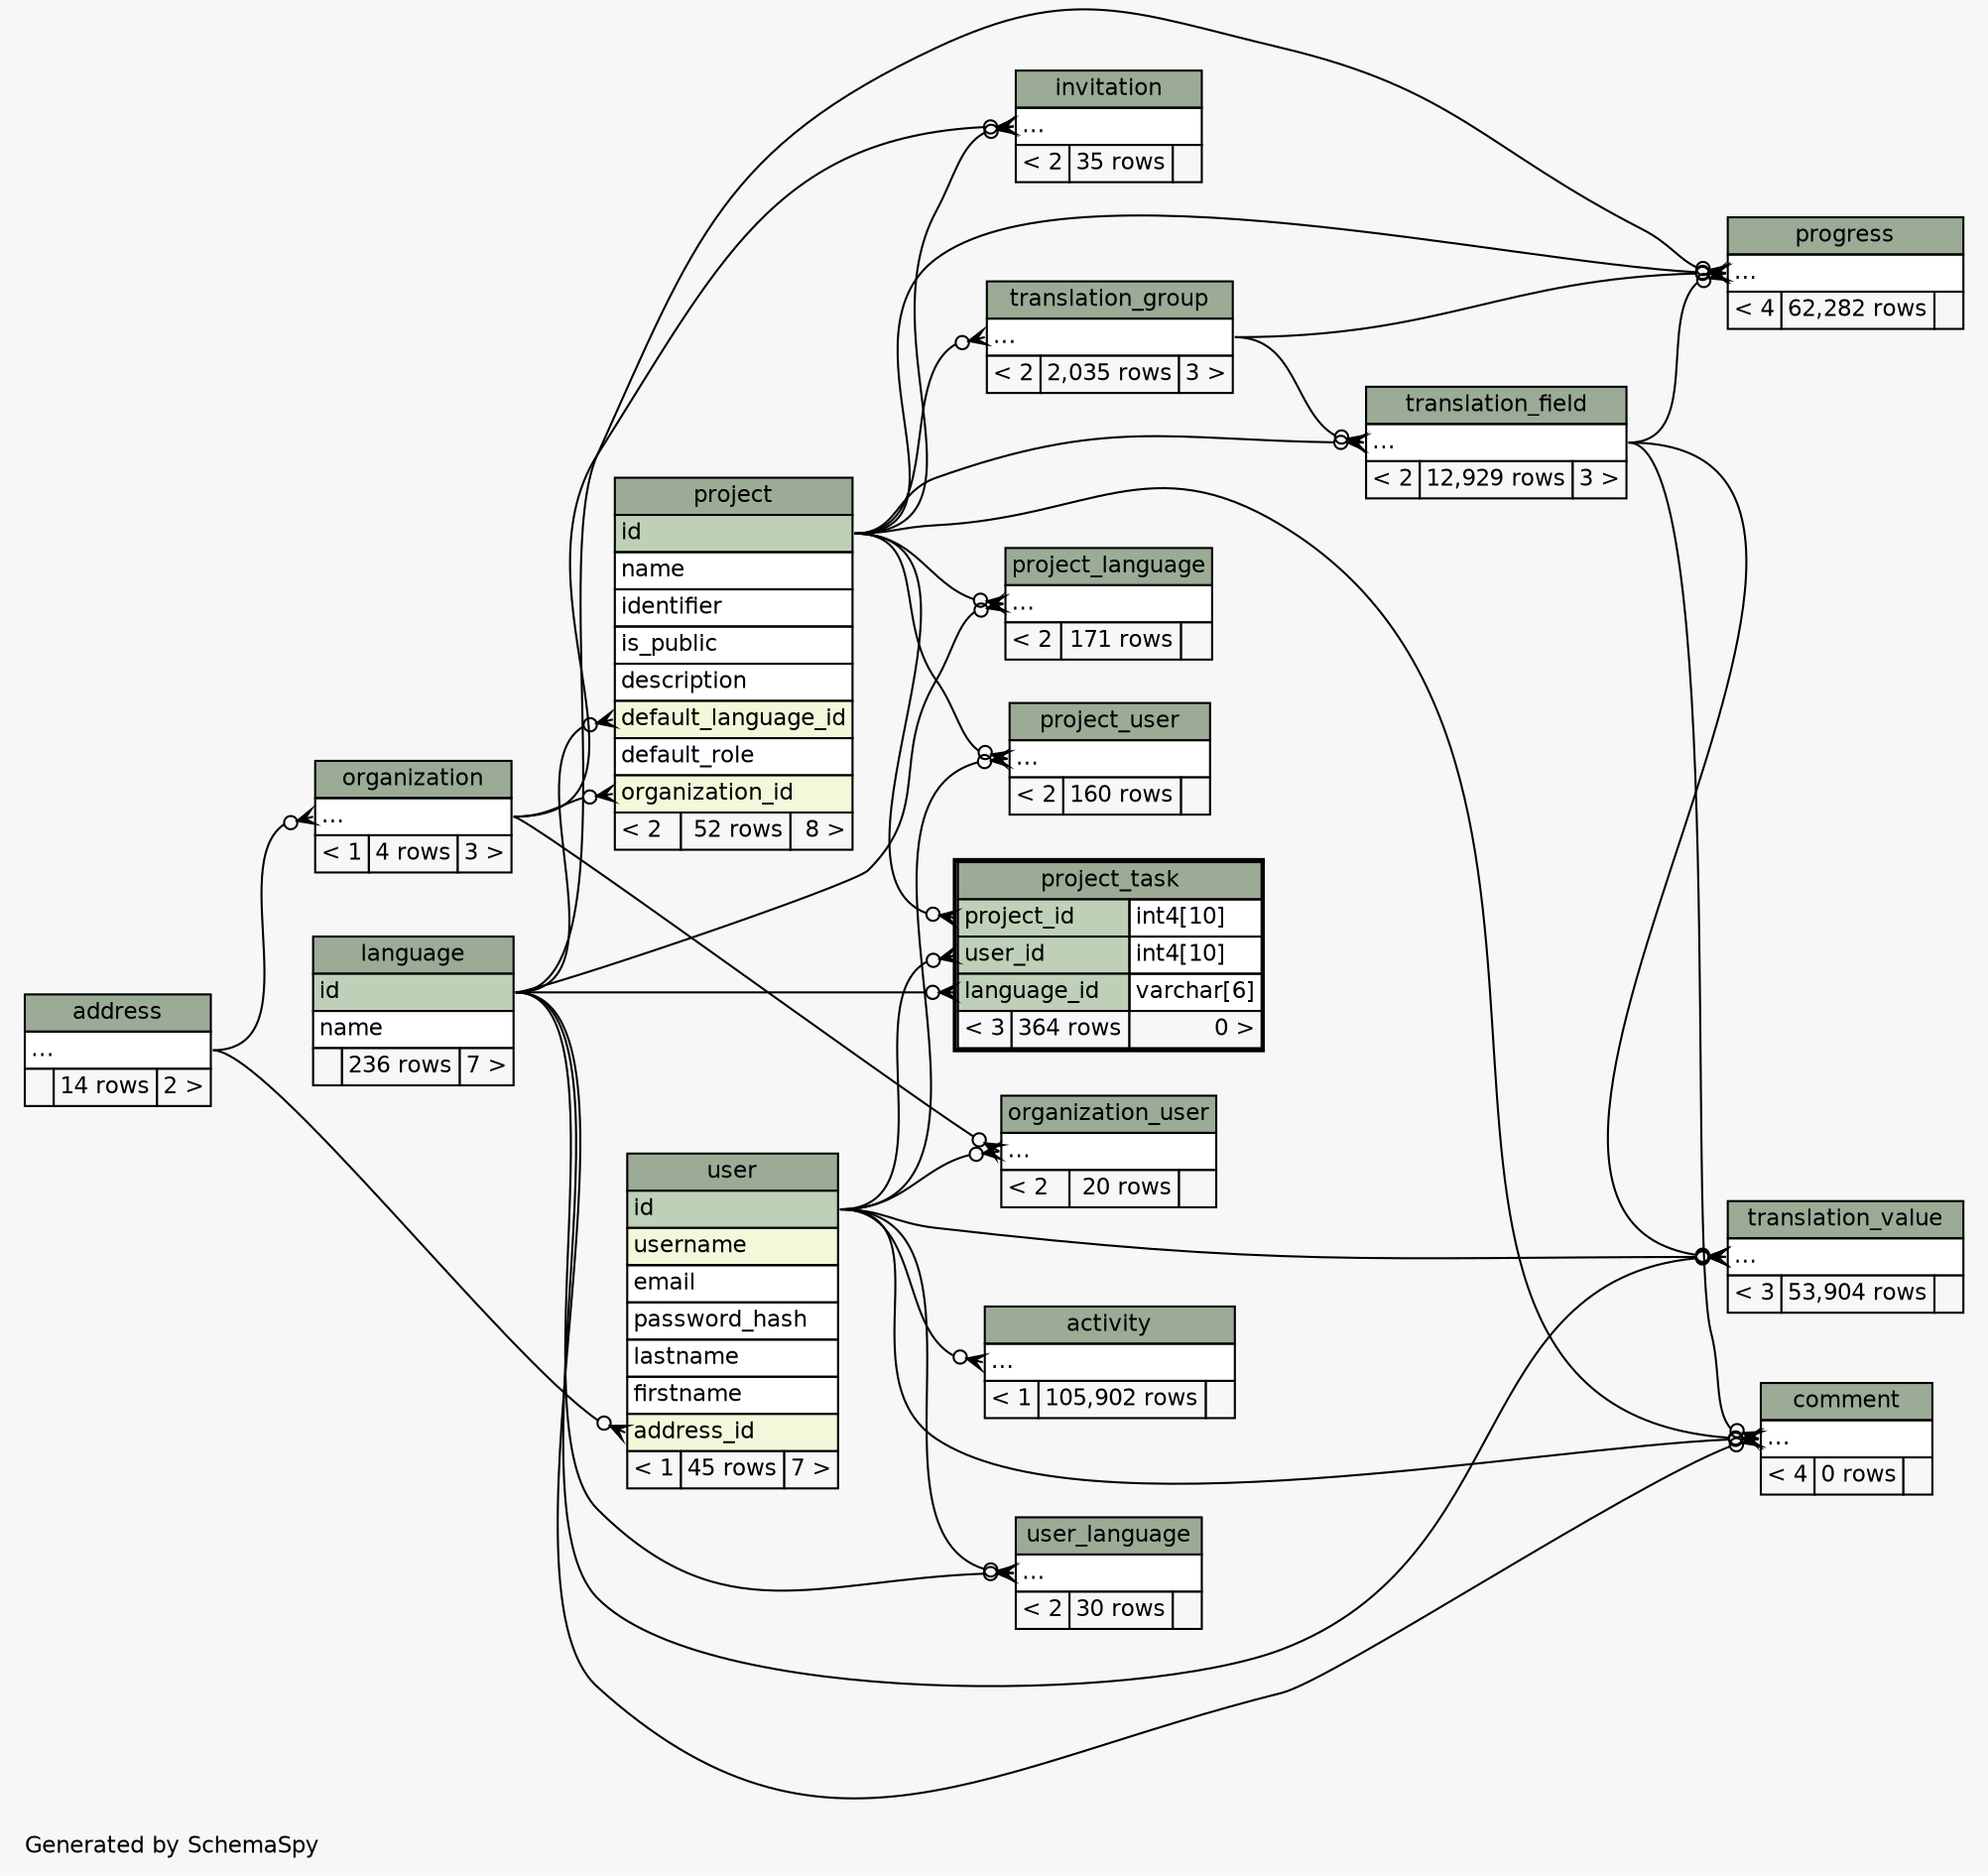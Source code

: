 // dot 2.38.0 on Mac OS X 10.11.3
// SchemaSpy rev 590
digraph "twoDegreesRelationshipsDiagram" {
  graph [
    rankdir="RL"
    bgcolor="#f7f7f7"
    label="\nGenerated by SchemaSpy"
    labeljust="l"
    nodesep="0.18"
    ranksep="0.46"
    fontname="Helvetica"
    fontsize="11"
  ];
  node [
    fontname="Helvetica"
    fontsize="11"
    shape="plaintext"
  ];
  edge [
    arrowsize="0.8"
  ];
  "activity":"elipses":w -> "user":"id":e [arrowhead=none dir=back arrowtail=crowodot];
  "comment":"elipses":w -> "language":"id":e [arrowhead=none dir=back arrowtail=crowodot];
  "comment":"elipses":w -> "project":"id":e [arrowhead=none dir=back arrowtail=crowodot];
  "comment":"elipses":w -> "translation_field":"elipses":e [arrowhead=none dir=back arrowtail=crowodot];
  "comment":"elipses":w -> "user":"id":e [arrowhead=none dir=back arrowtail=crowodot];
  "invitation":"elipses":w -> "organization":"elipses":e [arrowhead=none dir=back arrowtail=crowodot];
  "invitation":"elipses":w -> "project":"id":e [arrowhead=none dir=back arrowtail=crowodot];
  "organization":"elipses":w -> "address":"elipses":e [arrowhead=none dir=back arrowtail=crowodot];
  "organization_user":"elipses":w -> "organization":"elipses":e [arrowhead=none dir=back arrowtail=crowodot];
  "organization_user":"elipses":w -> "user":"id":e [arrowhead=none dir=back arrowtail=crowodot];
  "progress":"elipses":w -> "language":"id":e [arrowhead=none dir=back arrowtail=crowodot];
  "progress":"elipses":w -> "project":"id":e [arrowhead=none dir=back arrowtail=crowodot];
  "progress":"elipses":w -> "translation_field":"elipses":e [arrowhead=none dir=back arrowtail=crowodot];
  "progress":"elipses":w -> "translation_group":"elipses":e [arrowhead=none dir=back arrowtail=crowodot];
  "project":"default_language_id":w -> "language":"id":e [arrowhead=none dir=back arrowtail=crowodot];
  "project":"organization_id":w -> "organization":"elipses":e [arrowhead=none dir=back arrowtail=crowodot];
  "project_language":"elipses":w -> "language":"id":e [arrowhead=none dir=back arrowtail=crowodot];
  "project_language":"elipses":w -> "project":"id":e [arrowhead=none dir=back arrowtail=crowodot];
  "project_task":"language_id":w -> "language":"id":e [arrowhead=none dir=back arrowtail=crowodot];
  "project_task":"project_id":w -> "project":"id":e [arrowhead=none dir=back arrowtail=crowodot];
  "project_task":"user_id":w -> "user":"id":e [arrowhead=none dir=back arrowtail=crowodot];
  "project_user":"elipses":w -> "project":"id":e [arrowhead=none dir=back arrowtail=crowodot];
  "project_user":"elipses":w -> "user":"id":e [arrowhead=none dir=back arrowtail=crowodot];
  "translation_field":"elipses":w -> "project":"id":e [arrowhead=none dir=back arrowtail=crowodot];
  "translation_field":"elipses":w -> "translation_group":"elipses":e [arrowhead=none dir=back arrowtail=crowodot];
  "translation_group":"elipses":w -> "project":"id":e [arrowhead=none dir=back arrowtail=crowodot];
  "translation_value":"elipses":w -> "language":"id":e [arrowhead=none dir=back arrowtail=crowodot];
  "translation_value":"elipses":w -> "translation_field":"elipses":e [arrowhead=none dir=back arrowtail=crowodot];
  "translation_value":"elipses":w -> "user":"id":e [arrowhead=none dir=back arrowtail=crowodot];
  "user":"address_id":w -> "address":"elipses":e [arrowhead=none dir=back arrowtail=crowodot];
  "user_language":"elipses":w -> "language":"id":e [arrowhead=none dir=back arrowtail=crowodot];
  "user_language":"elipses":w -> "user":"id":e [arrowhead=none dir=back arrowtail=crowodot];
  "activity" [
    label=<
    <TABLE BORDER="0" CELLBORDER="1" CELLSPACING="0" BGCOLOR="#ffffff">
      <TR><TD COLSPAN="3" BGCOLOR="#9bab96" ALIGN="CENTER">activity</TD></TR>
      <TR><TD PORT="elipses" COLSPAN="3" ALIGN="LEFT">...</TD></TR>
      <TR><TD ALIGN="LEFT" BGCOLOR="#f7f7f7">&lt; 1</TD><TD ALIGN="RIGHT" BGCOLOR="#f7f7f7">105,902 rows</TD><TD ALIGN="RIGHT" BGCOLOR="#f7f7f7">  </TD></TR>
    </TABLE>>
    URL="activity.html"
    tooltip="activity"
  ];
  "address" [
    label=<
    <TABLE BORDER="0" CELLBORDER="1" CELLSPACING="0" BGCOLOR="#ffffff">
      <TR><TD COLSPAN="3" BGCOLOR="#9bab96" ALIGN="CENTER">address</TD></TR>
      <TR><TD PORT="elipses" COLSPAN="3" ALIGN="LEFT">...</TD></TR>
      <TR><TD ALIGN="LEFT" BGCOLOR="#f7f7f7">  </TD><TD ALIGN="RIGHT" BGCOLOR="#f7f7f7">14 rows</TD><TD ALIGN="RIGHT" BGCOLOR="#f7f7f7">2 &gt;</TD></TR>
    </TABLE>>
    URL="address.html"
    tooltip="address"
  ];
  "comment" [
    label=<
    <TABLE BORDER="0" CELLBORDER="1" CELLSPACING="0" BGCOLOR="#ffffff">
      <TR><TD COLSPAN="3" BGCOLOR="#9bab96" ALIGN="CENTER">comment</TD></TR>
      <TR><TD PORT="elipses" COLSPAN="3" ALIGN="LEFT">...</TD></TR>
      <TR><TD ALIGN="LEFT" BGCOLOR="#f7f7f7">&lt; 4</TD><TD ALIGN="RIGHT" BGCOLOR="#f7f7f7">0 rows</TD><TD ALIGN="RIGHT" BGCOLOR="#f7f7f7">  </TD></TR>
    </TABLE>>
    URL="comment.html"
    tooltip="comment"
  ];
  "invitation" [
    label=<
    <TABLE BORDER="0" CELLBORDER="1" CELLSPACING="0" BGCOLOR="#ffffff">
      <TR><TD COLSPAN="3" BGCOLOR="#9bab96" ALIGN="CENTER">invitation</TD></TR>
      <TR><TD PORT="elipses" COLSPAN="3" ALIGN="LEFT">...</TD></TR>
      <TR><TD ALIGN="LEFT" BGCOLOR="#f7f7f7">&lt; 2</TD><TD ALIGN="RIGHT" BGCOLOR="#f7f7f7">35 rows</TD><TD ALIGN="RIGHT" BGCOLOR="#f7f7f7">  </TD></TR>
    </TABLE>>
    URL="invitation.html"
    tooltip="invitation"
  ];
  "language" [
    label=<
    <TABLE BORDER="0" CELLBORDER="1" CELLSPACING="0" BGCOLOR="#ffffff">
      <TR><TD COLSPAN="3" BGCOLOR="#9bab96" ALIGN="CENTER">language</TD></TR>
      <TR><TD PORT="id" COLSPAN="3" BGCOLOR="#bed1b8" ALIGN="LEFT">id</TD></TR>
      <TR><TD PORT="name" COLSPAN="3" ALIGN="LEFT">name</TD></TR>
      <TR><TD ALIGN="LEFT" BGCOLOR="#f7f7f7">  </TD><TD ALIGN="RIGHT" BGCOLOR="#f7f7f7">236 rows</TD><TD ALIGN="RIGHT" BGCOLOR="#f7f7f7">7 &gt;</TD></TR>
    </TABLE>>
    URL="language.html"
    tooltip="language"
  ];
  "organization" [
    label=<
    <TABLE BORDER="0" CELLBORDER="1" CELLSPACING="0" BGCOLOR="#ffffff">
      <TR><TD COLSPAN="3" BGCOLOR="#9bab96" ALIGN="CENTER">organization</TD></TR>
      <TR><TD PORT="elipses" COLSPAN="3" ALIGN="LEFT">...</TD></TR>
      <TR><TD ALIGN="LEFT" BGCOLOR="#f7f7f7">&lt; 1</TD><TD ALIGN="RIGHT" BGCOLOR="#f7f7f7">4 rows</TD><TD ALIGN="RIGHT" BGCOLOR="#f7f7f7">3 &gt;</TD></TR>
    </TABLE>>
    URL="organization.html"
    tooltip="organization"
  ];
  "organization_user" [
    label=<
    <TABLE BORDER="0" CELLBORDER="1" CELLSPACING="0" BGCOLOR="#ffffff">
      <TR><TD COLSPAN="3" BGCOLOR="#9bab96" ALIGN="CENTER">organization_user</TD></TR>
      <TR><TD PORT="elipses" COLSPAN="3" ALIGN="LEFT">...</TD></TR>
      <TR><TD ALIGN="LEFT" BGCOLOR="#f7f7f7">&lt; 2</TD><TD ALIGN="RIGHT" BGCOLOR="#f7f7f7">20 rows</TD><TD ALIGN="RIGHT" BGCOLOR="#f7f7f7">  </TD></TR>
    </TABLE>>
    URL="organization_user.html"
    tooltip="organization_user"
  ];
  "progress" [
    label=<
    <TABLE BORDER="0" CELLBORDER="1" CELLSPACING="0" BGCOLOR="#ffffff">
      <TR><TD COLSPAN="3" BGCOLOR="#9bab96" ALIGN="CENTER">progress</TD></TR>
      <TR><TD PORT="elipses" COLSPAN="3" ALIGN="LEFT">...</TD></TR>
      <TR><TD ALIGN="LEFT" BGCOLOR="#f7f7f7">&lt; 4</TD><TD ALIGN="RIGHT" BGCOLOR="#f7f7f7">62,282 rows</TD><TD ALIGN="RIGHT" BGCOLOR="#f7f7f7">  </TD></TR>
    </TABLE>>
    URL="progress.html"
    tooltip="progress"
  ];
  "project" [
    label=<
    <TABLE BORDER="0" CELLBORDER="1" CELLSPACING="0" BGCOLOR="#ffffff">
      <TR><TD COLSPAN="3" BGCOLOR="#9bab96" ALIGN="CENTER">project</TD></TR>
      <TR><TD PORT="id" COLSPAN="3" BGCOLOR="#bed1b8" ALIGN="LEFT">id</TD></TR>
      <TR><TD PORT="name" COLSPAN="3" ALIGN="LEFT">name</TD></TR>
      <TR><TD PORT="identifier" COLSPAN="3" ALIGN="LEFT">identifier</TD></TR>
      <TR><TD PORT="is_public" COLSPAN="3" ALIGN="LEFT">is_public</TD></TR>
      <TR><TD PORT="description" COLSPAN="3" ALIGN="LEFT">description</TD></TR>
      <TR><TD PORT="default_language_id" COLSPAN="3" BGCOLOR="#f4f7da" ALIGN="LEFT">default_language_id</TD></TR>
      <TR><TD PORT="default_role" COLSPAN="3" ALIGN="LEFT">default_role</TD></TR>
      <TR><TD PORT="organization_id" COLSPAN="3" BGCOLOR="#f4f7da" ALIGN="LEFT">organization_id</TD></TR>
      <TR><TD ALIGN="LEFT" BGCOLOR="#f7f7f7">&lt; 2</TD><TD ALIGN="RIGHT" BGCOLOR="#f7f7f7">52 rows</TD><TD ALIGN="RIGHT" BGCOLOR="#f7f7f7">8 &gt;</TD></TR>
    </TABLE>>
    URL="project.html"
    tooltip="project"
  ];
  "project_language" [
    label=<
    <TABLE BORDER="0" CELLBORDER="1" CELLSPACING="0" BGCOLOR="#ffffff">
      <TR><TD COLSPAN="3" BGCOLOR="#9bab96" ALIGN="CENTER">project_language</TD></TR>
      <TR><TD PORT="elipses" COLSPAN="3" ALIGN="LEFT">...</TD></TR>
      <TR><TD ALIGN="LEFT" BGCOLOR="#f7f7f7">&lt; 2</TD><TD ALIGN="RIGHT" BGCOLOR="#f7f7f7">171 rows</TD><TD ALIGN="RIGHT" BGCOLOR="#f7f7f7">  </TD></TR>
    </TABLE>>
    URL="project_language.html"
    tooltip="project_language"
  ];
  "project_task" [
    label=<
    <TABLE BORDER="2" CELLBORDER="1" CELLSPACING="0" BGCOLOR="#ffffff">
      <TR><TD COLSPAN="3" BGCOLOR="#9bab96" ALIGN="CENTER">project_task</TD></TR>
      <TR><TD PORT="project_id" COLSPAN="2" BGCOLOR="#bed1b8" ALIGN="LEFT">project_id</TD><TD PORT="project_id.type" ALIGN="LEFT">int4[10]</TD></TR>
      <TR><TD PORT="user_id" COLSPAN="2" BGCOLOR="#bed1b8" ALIGN="LEFT">user_id</TD><TD PORT="user_id.type" ALIGN="LEFT">int4[10]</TD></TR>
      <TR><TD PORT="language_id" COLSPAN="2" BGCOLOR="#bed1b8" ALIGN="LEFT">language_id</TD><TD PORT="language_id.type" ALIGN="LEFT">varchar[6]</TD></TR>
      <TR><TD ALIGN="LEFT" BGCOLOR="#f7f7f7">&lt; 3</TD><TD ALIGN="RIGHT" BGCOLOR="#f7f7f7">364 rows</TD><TD ALIGN="RIGHT" BGCOLOR="#f7f7f7">0 &gt;</TD></TR>
    </TABLE>>
    URL="project_task.html"
    tooltip="project_task"
  ];
  "project_user" [
    label=<
    <TABLE BORDER="0" CELLBORDER="1" CELLSPACING="0" BGCOLOR="#ffffff">
      <TR><TD COLSPAN="3" BGCOLOR="#9bab96" ALIGN="CENTER">project_user</TD></TR>
      <TR><TD PORT="elipses" COLSPAN="3" ALIGN="LEFT">...</TD></TR>
      <TR><TD ALIGN="LEFT" BGCOLOR="#f7f7f7">&lt; 2</TD><TD ALIGN="RIGHT" BGCOLOR="#f7f7f7">160 rows</TD><TD ALIGN="RIGHT" BGCOLOR="#f7f7f7">  </TD></TR>
    </TABLE>>
    URL="project_user.html"
    tooltip="project_user"
  ];
  "translation_field" [
    label=<
    <TABLE BORDER="0" CELLBORDER="1" CELLSPACING="0" BGCOLOR="#ffffff">
      <TR><TD COLSPAN="3" BGCOLOR="#9bab96" ALIGN="CENTER">translation_field</TD></TR>
      <TR><TD PORT="elipses" COLSPAN="3" ALIGN="LEFT">...</TD></TR>
      <TR><TD ALIGN="LEFT" BGCOLOR="#f7f7f7">&lt; 2</TD><TD ALIGN="RIGHT" BGCOLOR="#f7f7f7">12,929 rows</TD><TD ALIGN="RIGHT" BGCOLOR="#f7f7f7">3 &gt;</TD></TR>
    </TABLE>>
    URL="translation_field.html"
    tooltip="translation_field"
  ];
  "translation_group" [
    label=<
    <TABLE BORDER="0" CELLBORDER="1" CELLSPACING="0" BGCOLOR="#ffffff">
      <TR><TD COLSPAN="3" BGCOLOR="#9bab96" ALIGN="CENTER">translation_group</TD></TR>
      <TR><TD PORT="elipses" COLSPAN="3" ALIGN="LEFT">...</TD></TR>
      <TR><TD ALIGN="LEFT" BGCOLOR="#f7f7f7">&lt; 2</TD><TD ALIGN="RIGHT" BGCOLOR="#f7f7f7">2,035 rows</TD><TD ALIGN="RIGHT" BGCOLOR="#f7f7f7">3 &gt;</TD></TR>
    </TABLE>>
    URL="translation_group.html"
    tooltip="translation_group"
  ];
  "translation_value" [
    label=<
    <TABLE BORDER="0" CELLBORDER="1" CELLSPACING="0" BGCOLOR="#ffffff">
      <TR><TD COLSPAN="3" BGCOLOR="#9bab96" ALIGN="CENTER">translation_value</TD></TR>
      <TR><TD PORT="elipses" COLSPAN="3" ALIGN="LEFT">...</TD></TR>
      <TR><TD ALIGN="LEFT" BGCOLOR="#f7f7f7">&lt; 3</TD><TD ALIGN="RIGHT" BGCOLOR="#f7f7f7">53,904 rows</TD><TD ALIGN="RIGHT" BGCOLOR="#f7f7f7">  </TD></TR>
    </TABLE>>
    URL="translation_value.html"
    tooltip="translation_value"
  ];
  "user" [
    label=<
    <TABLE BORDER="0" CELLBORDER="1" CELLSPACING="0" BGCOLOR="#ffffff">
      <TR><TD COLSPAN="3" BGCOLOR="#9bab96" ALIGN="CENTER">user</TD></TR>
      <TR><TD PORT="id" COLSPAN="3" BGCOLOR="#bed1b8" ALIGN="LEFT">id</TD></TR>
      <TR><TD PORT="username" COLSPAN="3" BGCOLOR="#f4f7da" ALIGN="LEFT">username</TD></TR>
      <TR><TD PORT="email" COLSPAN="3" ALIGN="LEFT">email</TD></TR>
      <TR><TD PORT="password_hash" COLSPAN="3" ALIGN="LEFT">password_hash</TD></TR>
      <TR><TD PORT="lastname" COLSPAN="3" ALIGN="LEFT">lastname</TD></TR>
      <TR><TD PORT="firstname" COLSPAN="3" ALIGN="LEFT">firstname</TD></TR>
      <TR><TD PORT="address_id" COLSPAN="3" BGCOLOR="#f4f7da" ALIGN="LEFT">address_id</TD></TR>
      <TR><TD ALIGN="LEFT" BGCOLOR="#f7f7f7">&lt; 1</TD><TD ALIGN="RIGHT" BGCOLOR="#f7f7f7">45 rows</TD><TD ALIGN="RIGHT" BGCOLOR="#f7f7f7">7 &gt;</TD></TR>
    </TABLE>>
    URL="user.html"
    tooltip="user"
  ];
  "user_language" [
    label=<
    <TABLE BORDER="0" CELLBORDER="1" CELLSPACING="0" BGCOLOR="#ffffff">
      <TR><TD COLSPAN="3" BGCOLOR="#9bab96" ALIGN="CENTER">user_language</TD></TR>
      <TR><TD PORT="elipses" COLSPAN="3" ALIGN="LEFT">...</TD></TR>
      <TR><TD ALIGN="LEFT" BGCOLOR="#f7f7f7">&lt; 2</TD><TD ALIGN="RIGHT" BGCOLOR="#f7f7f7">30 rows</TD><TD ALIGN="RIGHT" BGCOLOR="#f7f7f7">  </TD></TR>
    </TABLE>>
    URL="user_language.html"
    tooltip="user_language"
  ];
}
